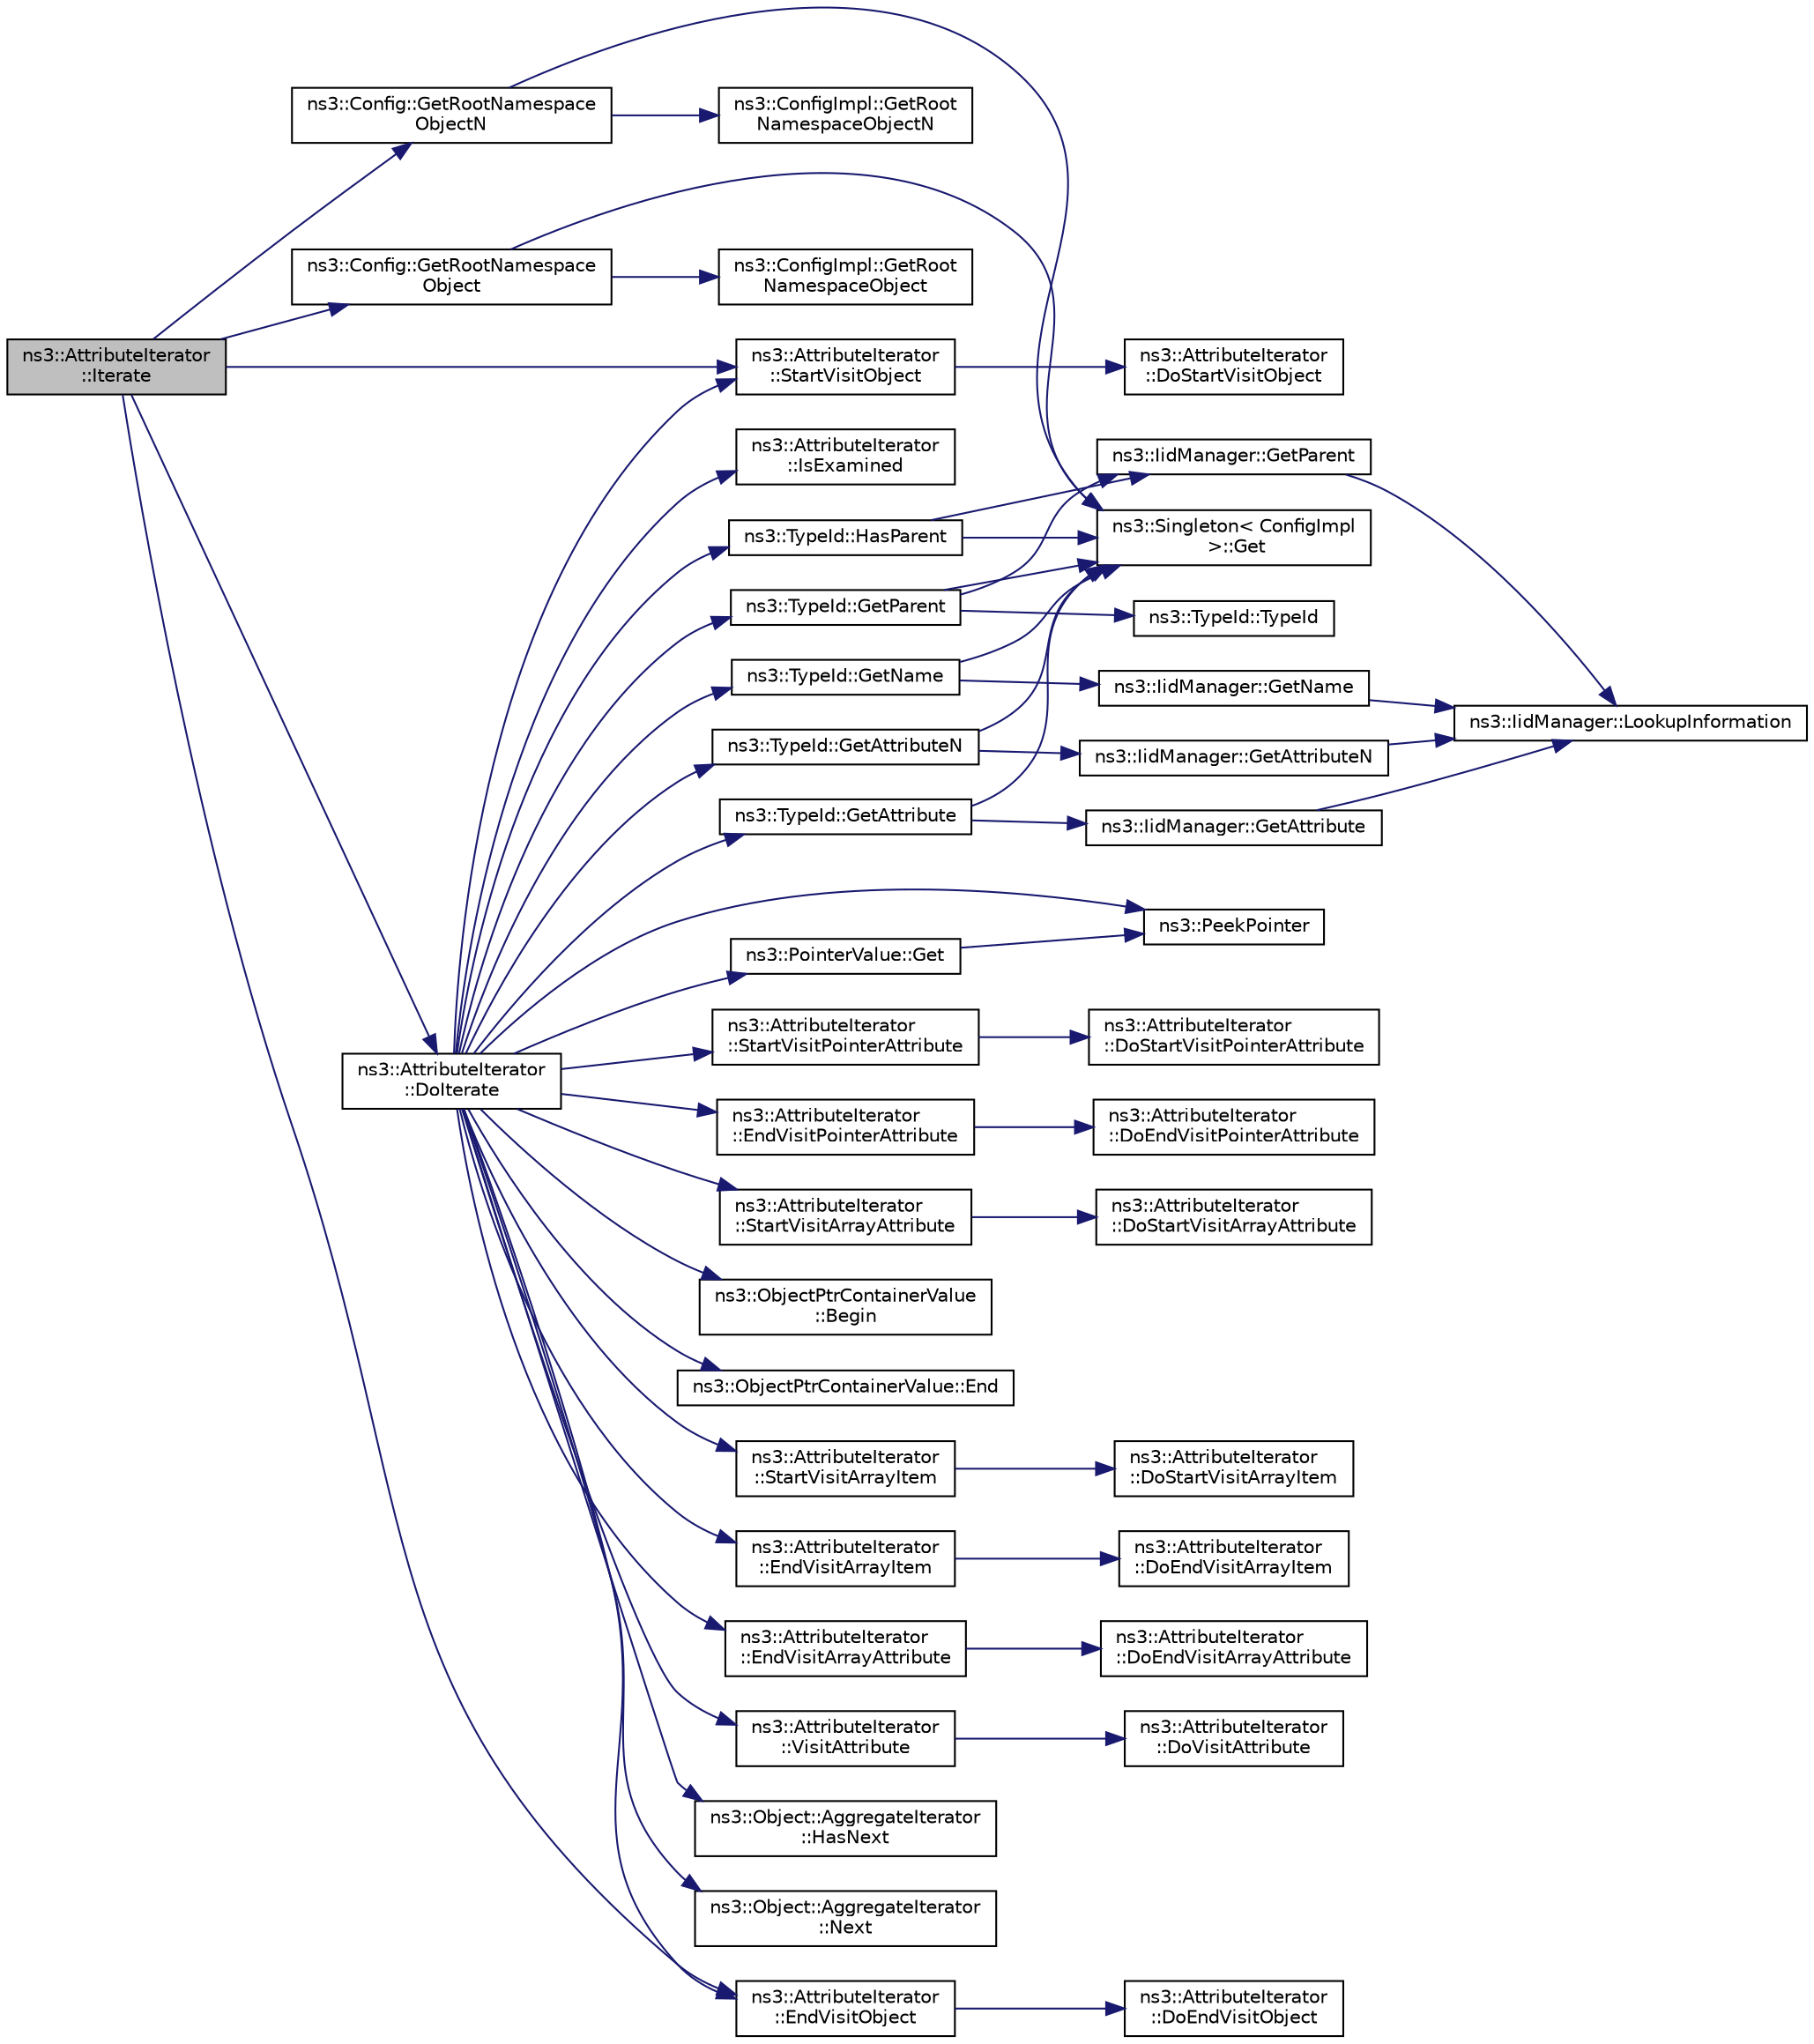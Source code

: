 digraph "ns3::AttributeIterator::Iterate"
{
  edge [fontname="Helvetica",fontsize="10",labelfontname="Helvetica",labelfontsize="10"];
  node [fontname="Helvetica",fontsize="10",shape=record];
  rankdir="LR";
  Node1 [label="ns3::AttributeIterator\l::Iterate",height=0.2,width=0.4,color="black", fillcolor="grey75", style="filled", fontcolor="black"];
  Node1 -> Node2 [color="midnightblue",fontsize="10",style="solid"];
  Node2 [label="ns3::Config::GetRootNamespace\lObjectN",height=0.2,width=0.4,color="black", fillcolor="white", style="filled",URL="$d1/d44/group__config.html#ga33e37a1c743294f67be8200b80de1c8b"];
  Node2 -> Node3 [color="midnightblue",fontsize="10",style="solid"];
  Node3 [label="ns3::Singleton\< ConfigImpl\l \>::Get",height=0.2,width=0.4,color="black", fillcolor="white", style="filled",URL="$d8/d77/classns3_1_1Singleton.html#a80a2cd3c25a27ea72add7a9f7a141ffa"];
  Node2 -> Node4 [color="midnightblue",fontsize="10",style="solid"];
  Node4 [label="ns3::ConfigImpl::GetRoot\lNamespaceObjectN",height=0.2,width=0.4,color="black", fillcolor="white", style="filled",URL="$d1/dbd/classns3_1_1ConfigImpl.html#a71961c0e9c32b38b00ea7bf049a5a184"];
  Node1 -> Node5 [color="midnightblue",fontsize="10",style="solid"];
  Node5 [label="ns3::Config::GetRootNamespace\lObject",height=0.2,width=0.4,color="black", fillcolor="white", style="filled",URL="$d1/d44/group__config.html#gac7edffbe59256f872d7f1afe7612aeac"];
  Node5 -> Node3 [color="midnightblue",fontsize="10",style="solid"];
  Node5 -> Node6 [color="midnightblue",fontsize="10",style="solid"];
  Node6 [label="ns3::ConfigImpl::GetRoot\lNamespaceObject",height=0.2,width=0.4,color="black", fillcolor="white", style="filled",URL="$d1/dbd/classns3_1_1ConfigImpl.html#af6106c2929095bb03cfc55ccdabc0075"];
  Node1 -> Node7 [color="midnightblue",fontsize="10",style="solid"];
  Node7 [label="ns3::AttributeIterator\l::StartVisitObject",height=0.2,width=0.4,color="black", fillcolor="white", style="filled",URL="$d0/de5/classns3_1_1AttributeIterator.html#a2702b2e4a022569d53ed28d263631d39"];
  Node7 -> Node8 [color="midnightblue",fontsize="10",style="solid"];
  Node8 [label="ns3::AttributeIterator\l::DoStartVisitObject",height=0.2,width=0.4,color="black", fillcolor="white", style="filled",URL="$d0/de5/classns3_1_1AttributeIterator.html#ad2f91f9e3802a20e25a2c7e4dccc442d"];
  Node1 -> Node9 [color="midnightblue",fontsize="10",style="solid"];
  Node9 [label="ns3::AttributeIterator\l::DoIterate",height=0.2,width=0.4,color="black", fillcolor="white", style="filled",URL="$d0/de5/classns3_1_1AttributeIterator.html#a01259d50f232e21c9c605547e26b34bb"];
  Node9 -> Node10 [color="midnightblue",fontsize="10",style="solid"];
  Node10 [label="ns3::AttributeIterator\l::IsExamined",height=0.2,width=0.4,color="black", fillcolor="white", style="filled",URL="$d0/de5/classns3_1_1AttributeIterator.html#a2875dc7947e54711f8529f59ee9e510e"];
  Node9 -> Node11 [color="midnightblue",fontsize="10",style="solid"];
  Node11 [label="ns3::TypeId::HasParent",height=0.2,width=0.4,color="black", fillcolor="white", style="filled",URL="$d6/d11/classns3_1_1TypeId.html#ab99027609ac10e4da99a8c2b978f60ac"];
  Node11 -> Node3 [color="midnightblue",fontsize="10",style="solid"];
  Node11 -> Node12 [color="midnightblue",fontsize="10",style="solid"];
  Node12 [label="ns3::IidManager::GetParent",height=0.2,width=0.4,color="black", fillcolor="white", style="filled",URL="$d4/d1c/classns3_1_1IidManager.html#a504f9d76281bd6149556b1d15e80231d"];
  Node12 -> Node13 [color="midnightblue",fontsize="10",style="solid"];
  Node13 [label="ns3::IidManager::LookupInformation",height=0.2,width=0.4,color="black", fillcolor="white", style="filled",URL="$d4/d1c/classns3_1_1IidManager.html#a6b1f4ba2815dba27a377e8a8db2384cf"];
  Node9 -> Node14 [color="midnightblue",fontsize="10",style="solid"];
  Node14 [label="ns3::TypeId::GetParent",height=0.2,width=0.4,color="black", fillcolor="white", style="filled",URL="$d6/d11/classns3_1_1TypeId.html#ac51f28398d2ef1f9a7790047c43dd22c"];
  Node14 -> Node3 [color="midnightblue",fontsize="10",style="solid"];
  Node14 -> Node12 [color="midnightblue",fontsize="10",style="solid"];
  Node14 -> Node15 [color="midnightblue",fontsize="10",style="solid"];
  Node15 [label="ns3::TypeId::TypeId",height=0.2,width=0.4,color="black", fillcolor="white", style="filled",URL="$d6/d11/classns3_1_1TypeId.html#ab76e26690f1af4f1cffa6a72245e8928"];
  Node9 -> Node16 [color="midnightblue",fontsize="10",style="solid"];
  Node16 [label="ns3::TypeId::GetName",height=0.2,width=0.4,color="black", fillcolor="white", style="filled",URL="$d6/d11/classns3_1_1TypeId.html#aa3c41c79ae428b3cb396a9c6bb3ef314"];
  Node16 -> Node3 [color="midnightblue",fontsize="10",style="solid"];
  Node16 -> Node17 [color="midnightblue",fontsize="10",style="solid"];
  Node17 [label="ns3::IidManager::GetName",height=0.2,width=0.4,color="black", fillcolor="white", style="filled",URL="$d4/d1c/classns3_1_1IidManager.html#a5d68d0f0f44594dcdec239dbdb5bf53c"];
  Node17 -> Node13 [color="midnightblue",fontsize="10",style="solid"];
  Node9 -> Node18 [color="midnightblue",fontsize="10",style="solid"];
  Node18 [label="ns3::TypeId::GetAttributeN",height=0.2,width=0.4,color="black", fillcolor="white", style="filled",URL="$d6/d11/classns3_1_1TypeId.html#a679c4713f613126a51eb400b345302cb"];
  Node18 -> Node3 [color="midnightblue",fontsize="10",style="solid"];
  Node18 -> Node19 [color="midnightblue",fontsize="10",style="solid"];
  Node19 [label="ns3::IidManager::GetAttributeN",height=0.2,width=0.4,color="black", fillcolor="white", style="filled",URL="$d4/d1c/classns3_1_1IidManager.html#aecf79ed6edb63647774dbfe90cc4f1e2"];
  Node19 -> Node13 [color="midnightblue",fontsize="10",style="solid"];
  Node9 -> Node20 [color="midnightblue",fontsize="10",style="solid"];
  Node20 [label="ns3::TypeId::GetAttribute",height=0.2,width=0.4,color="black", fillcolor="white", style="filled",URL="$d6/d11/classns3_1_1TypeId.html#aa1b746e64e606f94cbedda7cf89788c2"];
  Node20 -> Node3 [color="midnightblue",fontsize="10",style="solid"];
  Node20 -> Node21 [color="midnightblue",fontsize="10",style="solid"];
  Node21 [label="ns3::IidManager::GetAttribute",height=0.2,width=0.4,color="black", fillcolor="white", style="filled",URL="$d4/d1c/classns3_1_1IidManager.html#ae511907e47b48166763e60c583a5a940"];
  Node21 -> Node13 [color="midnightblue",fontsize="10",style="solid"];
  Node9 -> Node22 [color="midnightblue",fontsize="10",style="solid"];
  Node22 [label="ns3::PeekPointer",height=0.2,width=0.4,color="black", fillcolor="white", style="filled",URL="$d7/d2e/namespacens3.html#af2a7557fe9afdd98d8f6f8f6e412cf5a"];
  Node9 -> Node23 [color="midnightblue",fontsize="10",style="solid"];
  Node23 [label="ns3::PointerValue::Get",height=0.2,width=0.4,color="black", fillcolor="white", style="filled",URL="$d4/d53/classns3_1_1PointerValue.html#ae8e90fe3c0810cd6e4e1b1ba31f52a66"];
  Node23 -> Node22 [color="midnightblue",fontsize="10",style="solid"];
  Node9 -> Node24 [color="midnightblue",fontsize="10",style="solid"];
  Node24 [label="ns3::AttributeIterator\l::StartVisitPointerAttribute",height=0.2,width=0.4,color="black", fillcolor="white", style="filled",URL="$d0/de5/classns3_1_1AttributeIterator.html#ae64fc62245f72c257ef7d5b8e1f8caea"];
  Node24 -> Node25 [color="midnightblue",fontsize="10",style="solid"];
  Node25 [label="ns3::AttributeIterator\l::DoStartVisitPointerAttribute",height=0.2,width=0.4,color="black", fillcolor="white", style="filled",URL="$d0/de5/classns3_1_1AttributeIterator.html#a101dfcfe4d049b247af9bc6be2b0e76e"];
  Node9 -> Node26 [color="midnightblue",fontsize="10",style="solid"];
  Node26 [label="ns3::AttributeIterator\l::EndVisitPointerAttribute",height=0.2,width=0.4,color="black", fillcolor="white", style="filled",URL="$d0/de5/classns3_1_1AttributeIterator.html#af9ce0540929ea6defa9bb675814760f4"];
  Node26 -> Node27 [color="midnightblue",fontsize="10",style="solid"];
  Node27 [label="ns3::AttributeIterator\l::DoEndVisitPointerAttribute",height=0.2,width=0.4,color="black", fillcolor="white", style="filled",URL="$d0/de5/classns3_1_1AttributeIterator.html#a1d8887c8a7283f8c09539571809dbe65"];
  Node9 -> Node28 [color="midnightblue",fontsize="10",style="solid"];
  Node28 [label="ns3::AttributeIterator\l::StartVisitArrayAttribute",height=0.2,width=0.4,color="black", fillcolor="white", style="filled",URL="$d0/de5/classns3_1_1AttributeIterator.html#a5b850640b21a8ced46c4109be804a84a"];
  Node28 -> Node29 [color="midnightblue",fontsize="10",style="solid"];
  Node29 [label="ns3::AttributeIterator\l::DoStartVisitArrayAttribute",height=0.2,width=0.4,color="black", fillcolor="white", style="filled",URL="$d0/de5/classns3_1_1AttributeIterator.html#aee1c22a578b81f11e10342465e1ba424"];
  Node9 -> Node30 [color="midnightblue",fontsize="10",style="solid"];
  Node30 [label="ns3::ObjectPtrContainerValue\l::Begin",height=0.2,width=0.4,color="black", fillcolor="white", style="filled",URL="$db/dcc/classns3_1_1ObjectPtrContainerValue.html#a2dd05c2e7483eb2eeeb0b2389f238815"];
  Node9 -> Node31 [color="midnightblue",fontsize="10",style="solid"];
  Node31 [label="ns3::ObjectPtrContainerValue::End",height=0.2,width=0.4,color="black", fillcolor="white", style="filled",URL="$db/dcc/classns3_1_1ObjectPtrContainerValue.html#a45b7448cf99d2629260c21f740b904d0"];
  Node9 -> Node32 [color="midnightblue",fontsize="10",style="solid"];
  Node32 [label="ns3::AttributeIterator\l::StartVisitArrayItem",height=0.2,width=0.4,color="black", fillcolor="white", style="filled",URL="$d0/de5/classns3_1_1AttributeIterator.html#aa437c2c642c6541b01cf7abcfe92dcaf"];
  Node32 -> Node33 [color="midnightblue",fontsize="10",style="solid"];
  Node33 [label="ns3::AttributeIterator\l::DoStartVisitArrayItem",height=0.2,width=0.4,color="black", fillcolor="white", style="filled",URL="$d0/de5/classns3_1_1AttributeIterator.html#ac421482976fe8c0b4c50ec8ef926411a"];
  Node9 -> Node34 [color="midnightblue",fontsize="10",style="solid"];
  Node34 [label="ns3::AttributeIterator\l::EndVisitArrayItem",height=0.2,width=0.4,color="black", fillcolor="white", style="filled",URL="$d0/de5/classns3_1_1AttributeIterator.html#a9fe5a4891c256c2e934e0eadf0e4557a"];
  Node34 -> Node35 [color="midnightblue",fontsize="10",style="solid"];
  Node35 [label="ns3::AttributeIterator\l::DoEndVisitArrayItem",height=0.2,width=0.4,color="black", fillcolor="white", style="filled",URL="$d0/de5/classns3_1_1AttributeIterator.html#a0c7b599cd2036e6eafccb2b341c7077c"];
  Node9 -> Node36 [color="midnightblue",fontsize="10",style="solid"];
  Node36 [label="ns3::AttributeIterator\l::EndVisitArrayAttribute",height=0.2,width=0.4,color="black", fillcolor="white", style="filled",URL="$d0/de5/classns3_1_1AttributeIterator.html#a7fa62d06b3f83411f250091217f253de"];
  Node36 -> Node37 [color="midnightblue",fontsize="10",style="solid"];
  Node37 [label="ns3::AttributeIterator\l::DoEndVisitArrayAttribute",height=0.2,width=0.4,color="black", fillcolor="white", style="filled",URL="$d0/de5/classns3_1_1AttributeIterator.html#a0969a536eedefb669cd183f5a6158637"];
  Node9 -> Node38 [color="midnightblue",fontsize="10",style="solid"];
  Node38 [label="ns3::AttributeIterator\l::VisitAttribute",height=0.2,width=0.4,color="black", fillcolor="white", style="filled",URL="$d0/de5/classns3_1_1AttributeIterator.html#a43d0c36078a9b5c233102bc9daf5fed3"];
  Node38 -> Node39 [color="midnightblue",fontsize="10",style="solid"];
  Node39 [label="ns3::AttributeIterator\l::DoVisitAttribute",height=0.2,width=0.4,color="black", fillcolor="white", style="filled",URL="$d0/de5/classns3_1_1AttributeIterator.html#a6e4a614634b16fbdddd1d472928b5c12"];
  Node9 -> Node40 [color="midnightblue",fontsize="10",style="solid"];
  Node40 [label="ns3::Object::AggregateIterator\l::HasNext",height=0.2,width=0.4,color="black", fillcolor="white", style="filled",URL="$d0/deb/classns3_1_1Object_1_1AggregateIterator.html#ac1c1e997ffc59341594cba265e8c363b"];
  Node9 -> Node41 [color="midnightblue",fontsize="10",style="solid"];
  Node41 [label="ns3::Object::AggregateIterator\l::Next",height=0.2,width=0.4,color="black", fillcolor="white", style="filled",URL="$d0/deb/classns3_1_1Object_1_1AggregateIterator.html#a894f339a7c84411cb99bd2d392d175eb"];
  Node9 -> Node7 [color="midnightblue",fontsize="10",style="solid"];
  Node9 -> Node42 [color="midnightblue",fontsize="10",style="solid"];
  Node42 [label="ns3::AttributeIterator\l::EndVisitObject",height=0.2,width=0.4,color="black", fillcolor="white", style="filled",URL="$d0/de5/classns3_1_1AttributeIterator.html#a7dce7fbd38eac6791990661c03ca1ff3"];
  Node42 -> Node43 [color="midnightblue",fontsize="10",style="solid"];
  Node43 [label="ns3::AttributeIterator\l::DoEndVisitObject",height=0.2,width=0.4,color="black", fillcolor="white", style="filled",URL="$d0/de5/classns3_1_1AttributeIterator.html#af0cf05d44b7fc7dce0151137f141fd5a"];
  Node1 -> Node42 [color="midnightblue",fontsize="10",style="solid"];
}
